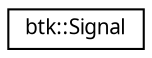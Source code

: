 digraph G
{
  edge [fontname="FreeSans.ttf",fontsize="10",labelfontname="FreeSans.ttf",labelfontsize="10"];
  node [fontname="FreeSans.ttf",fontsize="10",shape=record];
  rankdir=LR;
  Node1 [label="btk::Signal",height=0.2,width=0.4,color="black", fillcolor="white", style="filled",URL="$classbtk_1_1_signal.html",tooltip="Continuous image representing the diffusion signal."];
}
